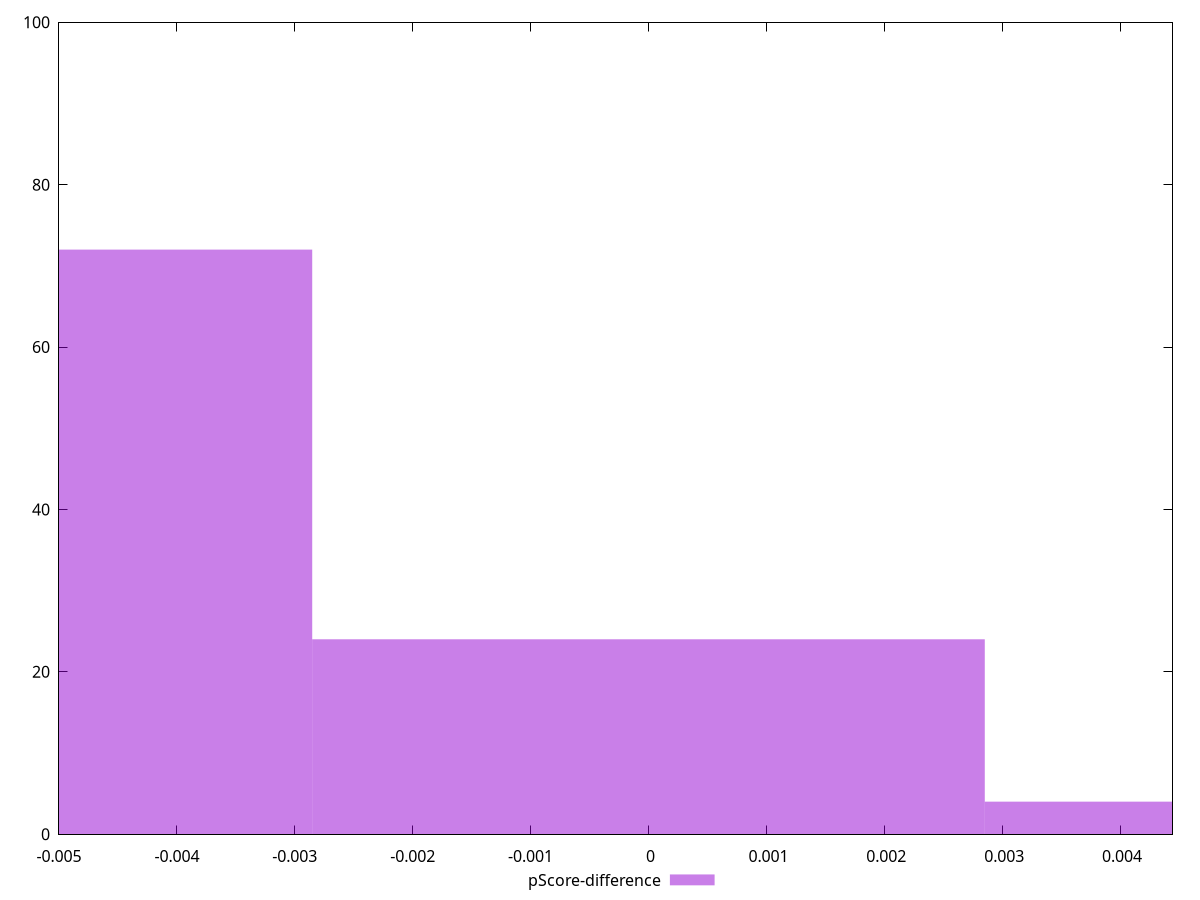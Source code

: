 reset

$pScoreDifference <<EOF
0 24
-0.005704682085358977 72
0.005704682085358977 4
EOF

set key outside below
set boxwidth 0.005704682085358977
set xrange [-0.0050000000000000044:0.004444444444444473]
set yrange [0:100]
set trange [0:100]
set style fill transparent solid 0.5 noborder
set terminal svg size 640, 490 enhanced background rgb 'white'
set output "report_00019_2021-02-10T18-14-37.922Z//offscreen-images/samples/pages+cached/pScore-difference/histogram.svg"

plot $pScoreDifference title "pScore-difference" with boxes

reset
